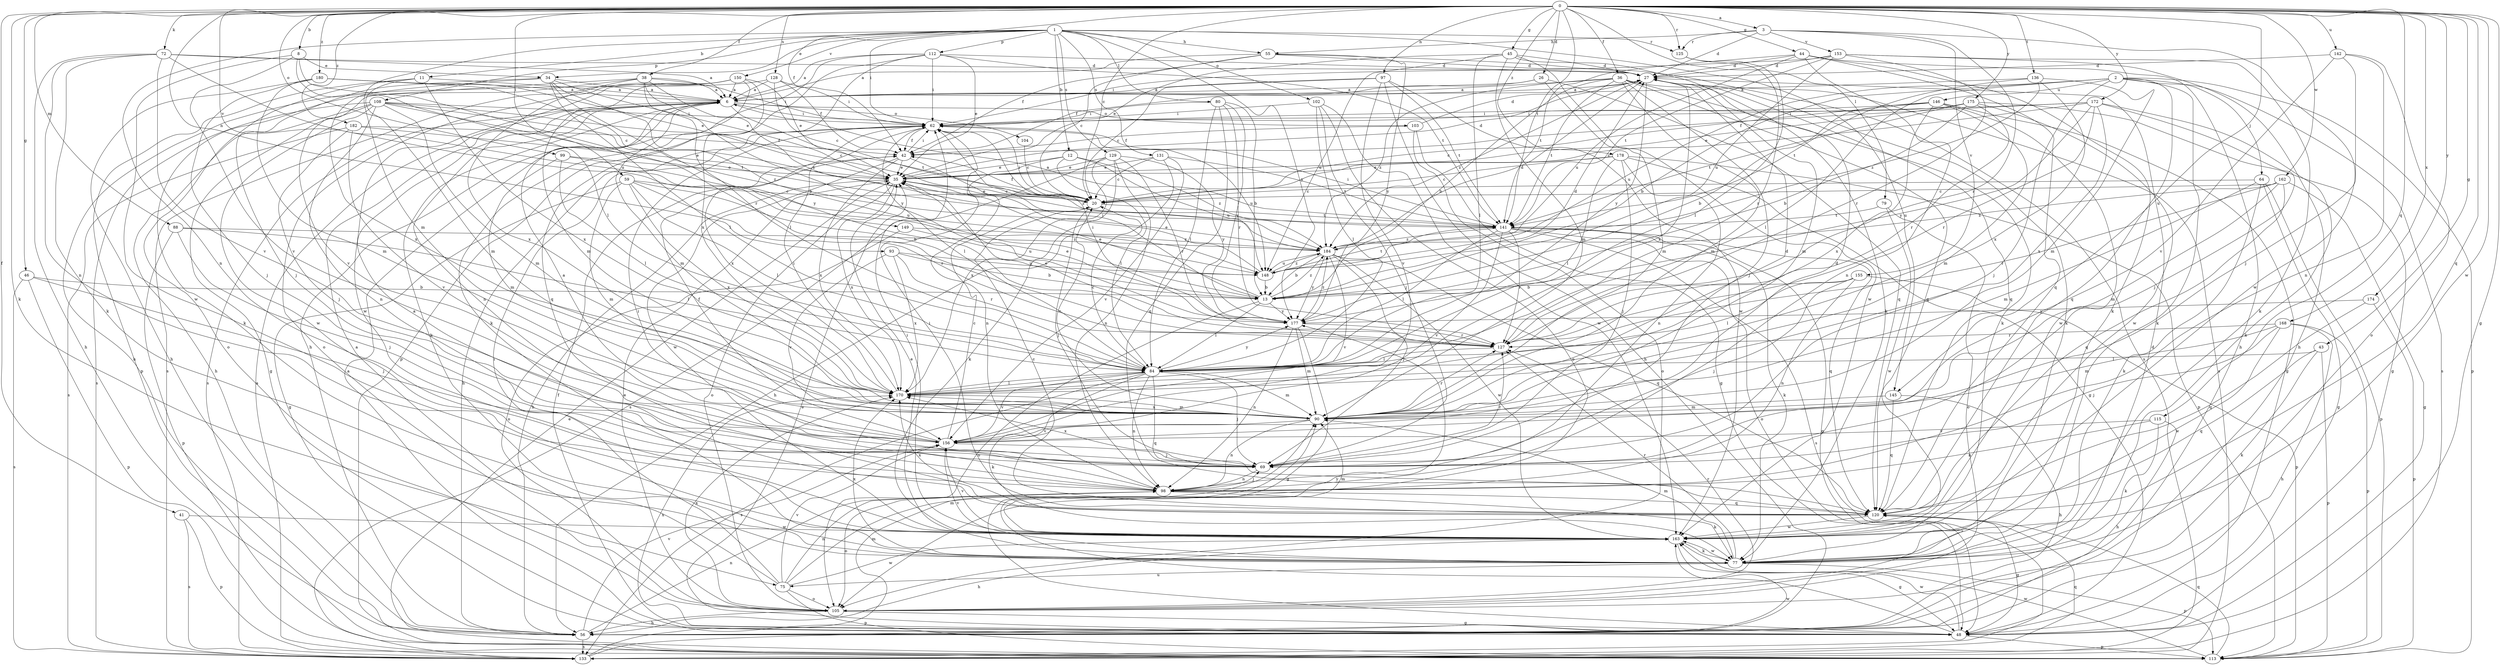 strict digraph  {
0;
1;
2;
3;
6;
8;
11;
12;
13;
20;
26;
27;
34;
35;
36;
38;
41;
42;
43;
44;
45;
46;
48;
55;
56;
59;
62;
64;
69;
72;
75;
77;
79;
80;
84;
88;
90;
93;
97;
98;
99;
102;
103;
104;
105;
108;
112;
113;
115;
120;
125;
127;
128;
129;
131;
133;
136;
141;
142;
145;
146;
148;
149;
150;
153;
155;
156;
162;
163;
168;
170;
172;
174;
175;
177;
178;
180;
182;
184;
0 -> 3  [label=a];
0 -> 8  [label=b];
0 -> 20  [label=c];
0 -> 26  [label=d];
0 -> 36  [label=f];
0 -> 38  [label=f];
0 -> 41  [label=f];
0 -> 42  [label=f];
0 -> 43  [label=g];
0 -> 44  [label=g];
0 -> 45  [label=g];
0 -> 46  [label=g];
0 -> 48  [label=g];
0 -> 59  [label=i];
0 -> 72  [label=k];
0 -> 75  [label=k];
0 -> 79  [label=l];
0 -> 88  [label=m];
0 -> 93  [label=n];
0 -> 97  [label=n];
0 -> 99  [label=o];
0 -> 115  [label=q];
0 -> 120  [label=q];
0 -> 125  [label=r];
0 -> 128  [label=s];
0 -> 136  [label=t];
0 -> 141  [label=t];
0 -> 142  [label=u];
0 -> 145  [label=u];
0 -> 149  [label=v];
0 -> 162  [label=w];
0 -> 163  [label=w];
0 -> 168  [label=x];
0 -> 172  [label=y];
0 -> 174  [label=y];
0 -> 175  [label=y];
0 -> 178  [label=z];
0 -> 180  [label=z];
0 -> 182  [label=z];
1 -> 11  [label=b];
1 -> 12  [label=b];
1 -> 34  [label=e];
1 -> 55  [label=h];
1 -> 62  [label=i];
1 -> 80  [label=l];
1 -> 90  [label=m];
1 -> 98  [label=n];
1 -> 102  [label=o];
1 -> 108  [label=p];
1 -> 112  [label=p];
1 -> 125  [label=r];
1 -> 129  [label=s];
1 -> 131  [label=s];
1 -> 145  [label=u];
1 -> 150  [label=v];
1 -> 177  [label=y];
2 -> 13  [label=b];
2 -> 64  [label=j];
2 -> 69  [label=j];
2 -> 77  [label=k];
2 -> 84  [label=l];
2 -> 113  [label=p];
2 -> 120  [label=q];
2 -> 133  [label=s];
2 -> 146  [label=u];
2 -> 148  [label=u];
3 -> 27  [label=d];
3 -> 55  [label=h];
3 -> 125  [label=r];
3 -> 127  [label=r];
3 -> 153  [label=v];
3 -> 155  [label=v];
3 -> 163  [label=w];
6 -> 62  [label=i];
6 -> 77  [label=k];
6 -> 90  [label=m];
6 -> 98  [label=n];
6 -> 103  [label=o];
6 -> 104  [label=o];
6 -> 133  [label=s];
6 -> 141  [label=t];
8 -> 34  [label=e];
8 -> 84  [label=l];
8 -> 127  [label=r];
8 -> 156  [label=v];
8 -> 163  [label=w];
11 -> 6  [label=a];
11 -> 90  [label=m];
11 -> 105  [label=o];
11 -> 113  [label=p];
11 -> 170  [label=x];
12 -> 35  [label=e];
12 -> 84  [label=l];
12 -> 98  [label=n];
12 -> 148  [label=u];
12 -> 184  [label=z];
13 -> 27  [label=d];
13 -> 35  [label=e];
13 -> 62  [label=i];
13 -> 84  [label=l];
13 -> 105  [label=o];
13 -> 177  [label=y];
13 -> 184  [label=z];
20 -> 35  [label=e];
20 -> 42  [label=f];
20 -> 62  [label=i];
20 -> 69  [label=j];
20 -> 141  [label=t];
26 -> 6  [label=a];
26 -> 42  [label=f];
26 -> 90  [label=m];
26 -> 120  [label=q];
27 -> 6  [label=a];
27 -> 77  [label=k];
27 -> 90  [label=m];
27 -> 120  [label=q];
27 -> 170  [label=x];
27 -> 177  [label=y];
27 -> 184  [label=z];
34 -> 6  [label=a];
34 -> 13  [label=b];
34 -> 35  [label=e];
34 -> 69  [label=j];
34 -> 84  [label=l];
34 -> 170  [label=x];
34 -> 177  [label=y];
35 -> 20  [label=c];
35 -> 27  [label=d];
35 -> 56  [label=h];
35 -> 105  [label=o];
35 -> 170  [label=x];
36 -> 6  [label=a];
36 -> 13  [label=b];
36 -> 69  [label=j];
36 -> 77  [label=k];
36 -> 90  [label=m];
36 -> 120  [label=q];
36 -> 133  [label=s];
36 -> 141  [label=t];
36 -> 184  [label=z];
38 -> 6  [label=a];
38 -> 62  [label=i];
38 -> 77  [label=k];
38 -> 84  [label=l];
38 -> 156  [label=v];
38 -> 170  [label=x];
38 -> 177  [label=y];
38 -> 184  [label=z];
41 -> 113  [label=p];
41 -> 133  [label=s];
41 -> 163  [label=w];
42 -> 35  [label=e];
42 -> 62  [label=i];
42 -> 163  [label=w];
42 -> 170  [label=x];
42 -> 184  [label=z];
43 -> 77  [label=k];
43 -> 84  [label=l];
43 -> 113  [label=p];
43 -> 120  [label=q];
44 -> 27  [label=d];
44 -> 56  [label=h];
44 -> 77  [label=k];
44 -> 98  [label=n];
44 -> 120  [label=q];
44 -> 141  [label=t];
44 -> 148  [label=u];
45 -> 27  [label=d];
45 -> 35  [label=e];
45 -> 77  [label=k];
45 -> 84  [label=l];
45 -> 90  [label=m];
45 -> 148  [label=u];
45 -> 163  [label=w];
46 -> 13  [label=b];
46 -> 69  [label=j];
46 -> 113  [label=p];
46 -> 133  [label=s];
48 -> 6  [label=a];
48 -> 35  [label=e];
48 -> 42  [label=f];
48 -> 113  [label=p];
48 -> 163  [label=w];
48 -> 170  [label=x];
48 -> 177  [label=y];
55 -> 6  [label=a];
55 -> 20  [label=c];
55 -> 27  [label=d];
55 -> 42  [label=f];
55 -> 133  [label=s];
55 -> 177  [label=y];
56 -> 98  [label=n];
56 -> 133  [label=s];
56 -> 156  [label=v];
59 -> 13  [label=b];
59 -> 20  [label=c];
59 -> 48  [label=g];
59 -> 84  [label=l];
59 -> 90  [label=m];
59 -> 127  [label=r];
59 -> 170  [label=x];
62 -> 42  [label=f];
62 -> 56  [label=h];
62 -> 84  [label=l];
62 -> 148  [label=u];
62 -> 170  [label=x];
64 -> 20  [label=c];
64 -> 48  [label=g];
64 -> 77  [label=k];
64 -> 90  [label=m];
64 -> 113  [label=p];
69 -> 98  [label=n];
69 -> 127  [label=r];
69 -> 170  [label=x];
72 -> 6  [label=a];
72 -> 27  [label=d];
72 -> 56  [label=h];
72 -> 77  [label=k];
72 -> 98  [label=n];
72 -> 148  [label=u];
72 -> 156  [label=v];
75 -> 6  [label=a];
75 -> 62  [label=i];
75 -> 90  [label=m];
75 -> 98  [label=n];
75 -> 105  [label=o];
75 -> 113  [label=p];
75 -> 156  [label=v];
75 -> 163  [label=w];
77 -> 90  [label=m];
77 -> 113  [label=p];
77 -> 127  [label=r];
77 -> 156  [label=v];
77 -> 163  [label=w];
77 -> 170  [label=x];
77 -> 75  [label=u];
79 -> 105  [label=o];
79 -> 141  [label=t];
79 -> 163  [label=w];
80 -> 13  [label=b];
80 -> 62  [label=i];
80 -> 84  [label=l];
80 -> 120  [label=q];
80 -> 127  [label=r];
80 -> 177  [label=y];
84 -> 20  [label=c];
84 -> 69  [label=j];
84 -> 77  [label=k];
84 -> 90  [label=m];
84 -> 98  [label=n];
84 -> 120  [label=q];
84 -> 133  [label=s];
84 -> 156  [label=v];
84 -> 170  [label=x];
84 -> 177  [label=y];
88 -> 69  [label=j];
88 -> 84  [label=l];
88 -> 113  [label=p];
88 -> 184  [label=z];
90 -> 20  [label=c];
90 -> 27  [label=d];
90 -> 98  [label=n];
90 -> 127  [label=r];
90 -> 156  [label=v];
90 -> 170  [label=x];
93 -> 13  [label=b];
93 -> 127  [label=r];
93 -> 148  [label=u];
93 -> 156  [label=v];
93 -> 170  [label=x];
97 -> 6  [label=a];
97 -> 20  [label=c];
97 -> 56  [label=h];
97 -> 141  [label=t];
97 -> 156  [label=v];
97 -> 163  [label=w];
98 -> 62  [label=i];
98 -> 69  [label=j];
98 -> 77  [label=k];
98 -> 105  [label=o];
98 -> 120  [label=q];
99 -> 35  [label=e];
99 -> 84  [label=l];
99 -> 90  [label=m];
99 -> 148  [label=u];
102 -> 62  [label=i];
102 -> 69  [label=j];
102 -> 84  [label=l];
102 -> 105  [label=o];
102 -> 163  [label=w];
103 -> 27  [label=d];
103 -> 42  [label=f];
103 -> 48  [label=g];
103 -> 105  [label=o];
104 -> 20  [label=c];
105 -> 27  [label=d];
105 -> 35  [label=e];
105 -> 48  [label=g];
105 -> 56  [label=h];
105 -> 127  [label=r];
105 -> 170  [label=x];
108 -> 20  [label=c];
108 -> 48  [label=g];
108 -> 56  [label=h];
108 -> 62  [label=i];
108 -> 90  [label=m];
108 -> 98  [label=n];
108 -> 133  [label=s];
108 -> 141  [label=t];
108 -> 163  [label=w];
108 -> 184  [label=z];
112 -> 6  [label=a];
112 -> 27  [label=d];
112 -> 35  [label=e];
112 -> 56  [label=h];
112 -> 62  [label=i];
112 -> 113  [label=p];
112 -> 141  [label=t];
112 -> 170  [label=x];
113 -> 35  [label=e];
113 -> 120  [label=q];
113 -> 163  [label=w];
115 -> 56  [label=h];
115 -> 77  [label=k];
115 -> 98  [label=n];
115 -> 156  [label=v];
120 -> 6  [label=a];
120 -> 20  [label=c];
120 -> 48  [label=g];
120 -> 62  [label=i];
120 -> 163  [label=w];
120 -> 170  [label=x];
125 -> 84  [label=l];
125 -> 127  [label=r];
127 -> 35  [label=e];
127 -> 84  [label=l];
128 -> 6  [label=a];
128 -> 20  [label=c];
128 -> 42  [label=f];
128 -> 56  [label=h];
128 -> 62  [label=i];
129 -> 35  [label=e];
129 -> 77  [label=k];
129 -> 98  [label=n];
129 -> 127  [label=r];
129 -> 133  [label=s];
129 -> 170  [label=x];
129 -> 177  [label=y];
131 -> 20  [label=c];
131 -> 35  [label=e];
131 -> 56  [label=h];
131 -> 141  [label=t];
131 -> 156  [label=v];
133 -> 6  [label=a];
133 -> 90  [label=m];
133 -> 120  [label=q];
133 -> 163  [label=w];
136 -> 6  [label=a];
136 -> 90  [label=m];
136 -> 141  [label=t];
136 -> 170  [label=x];
136 -> 184  [label=z];
141 -> 6  [label=a];
141 -> 48  [label=g];
141 -> 62  [label=i];
141 -> 77  [label=k];
141 -> 84  [label=l];
141 -> 105  [label=o];
141 -> 120  [label=q];
141 -> 127  [label=r];
141 -> 133  [label=s];
141 -> 156  [label=v];
141 -> 184  [label=z];
142 -> 27  [label=d];
142 -> 69  [label=j];
142 -> 98  [label=n];
142 -> 105  [label=o];
142 -> 156  [label=v];
145 -> 56  [label=h];
145 -> 90  [label=m];
145 -> 120  [label=q];
146 -> 13  [label=b];
146 -> 20  [label=c];
146 -> 48  [label=g];
146 -> 62  [label=i];
146 -> 90  [label=m];
146 -> 163  [label=w];
146 -> 170  [label=x];
148 -> 13  [label=b];
148 -> 35  [label=e];
148 -> 141  [label=t];
148 -> 184  [label=z];
149 -> 105  [label=o];
149 -> 148  [label=u];
149 -> 184  [label=z];
150 -> 6  [label=a];
150 -> 35  [label=e];
150 -> 77  [label=k];
150 -> 90  [label=m];
150 -> 105  [label=o];
150 -> 120  [label=q];
150 -> 133  [label=s];
150 -> 163  [label=w];
153 -> 27  [label=d];
153 -> 56  [label=h];
153 -> 62  [label=i];
153 -> 77  [label=k];
153 -> 127  [label=r];
153 -> 141  [label=t];
153 -> 148  [label=u];
155 -> 13  [label=b];
155 -> 69  [label=j];
155 -> 84  [label=l];
155 -> 98  [label=n];
155 -> 113  [label=p];
156 -> 6  [label=a];
156 -> 20  [label=c];
156 -> 27  [label=d];
156 -> 42  [label=f];
156 -> 69  [label=j];
162 -> 20  [label=c];
162 -> 48  [label=g];
162 -> 90  [label=m];
162 -> 120  [label=q];
162 -> 127  [label=r];
162 -> 184  [label=z];
163 -> 35  [label=e];
163 -> 48  [label=g];
163 -> 56  [label=h];
163 -> 62  [label=i];
163 -> 77  [label=k];
163 -> 90  [label=m];
163 -> 156  [label=v];
168 -> 56  [label=h];
168 -> 69  [label=j];
168 -> 90  [label=m];
168 -> 113  [label=p];
168 -> 127  [label=r];
168 -> 163  [label=w];
170 -> 62  [label=i];
170 -> 84  [label=l];
170 -> 90  [label=m];
172 -> 20  [label=c];
172 -> 42  [label=f];
172 -> 62  [label=i];
172 -> 69  [label=j];
172 -> 77  [label=k];
172 -> 127  [label=r];
172 -> 170  [label=x];
172 -> 177  [label=y];
174 -> 113  [label=p];
174 -> 120  [label=q];
174 -> 177  [label=y];
175 -> 13  [label=b];
175 -> 35  [label=e];
175 -> 48  [label=g];
175 -> 62  [label=i];
175 -> 127  [label=r];
175 -> 141  [label=t];
175 -> 163  [label=w];
177 -> 35  [label=e];
177 -> 48  [label=g];
177 -> 62  [label=i];
177 -> 90  [label=m];
177 -> 98  [label=n];
177 -> 127  [label=r];
177 -> 184  [label=z];
178 -> 20  [label=c];
178 -> 35  [label=e];
178 -> 48  [label=g];
178 -> 69  [label=j];
178 -> 84  [label=l];
178 -> 98  [label=n];
178 -> 113  [label=p];
180 -> 6  [label=a];
180 -> 20  [label=c];
180 -> 35  [label=e];
180 -> 56  [label=h];
180 -> 69  [label=j];
180 -> 90  [label=m];
182 -> 35  [label=e];
182 -> 42  [label=f];
182 -> 69  [label=j];
182 -> 133  [label=s];
182 -> 156  [label=v];
184 -> 13  [label=b];
184 -> 27  [label=d];
184 -> 69  [label=j];
184 -> 120  [label=q];
184 -> 148  [label=u];
184 -> 156  [label=v];
184 -> 163  [label=w];
184 -> 177  [label=y];
}
